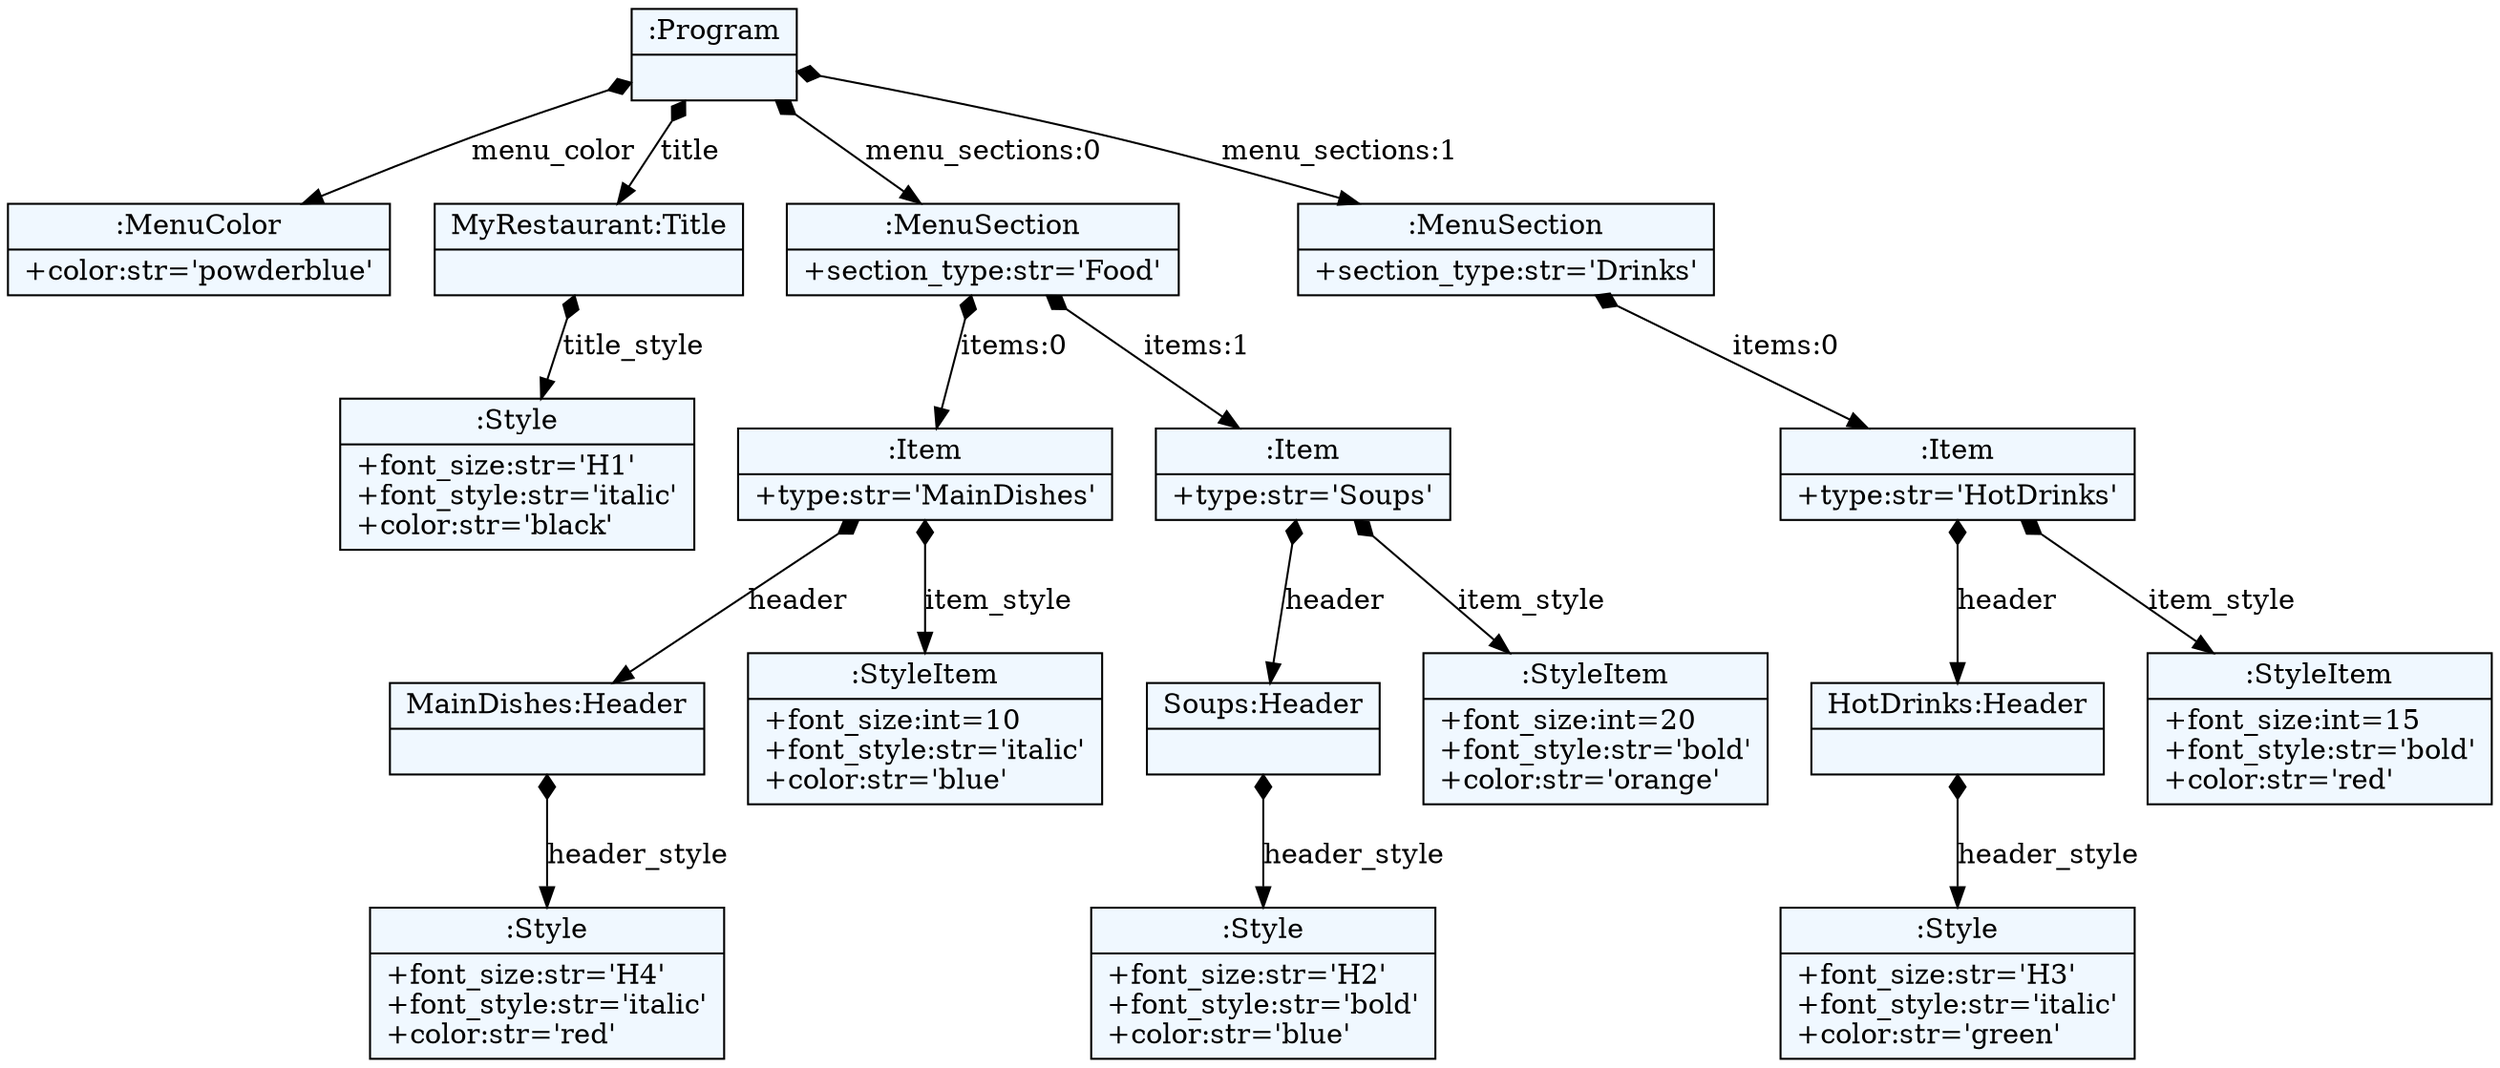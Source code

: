 
    digraph textX {
    fontname = "Bitstream Vera Sans"
    fontsize = 8
    node[
        shape=record,
        style=filled,
        fillcolor=aliceblue
    ]
    nodesep = 0.3
    edge[dir=black,arrowtail=empty]


1625278295408 -> 1625278295696 [label="menu_color" arrowtail=diamond dir=both]
1625278295696[label="{:MenuColor|+color:str='powderblue'\l}"]
1625278295408 -> 1625278299152 [label="title" arrowtail=diamond dir=both]
1625278299152 -> 1625278298096 [label="title_style" arrowtail=diamond dir=both]
1625278298096[label="{:Style|+font_size:str='H1'\l+font_style:str='italic'\l+color:str='black'\l}"]
1625278299152[label="{MyRestaurant:Title|}"]
1625278295408 -> 1625278298048 [label="menu_sections:0" arrowtail=diamond dir=both]
1625278298048 -> 1625278296656 [label="items:0" arrowtail=diamond dir=both]
1625278296656 -> 1625278291616 [label="header" arrowtail=diamond dir=both]
1625278291616 -> 1625278293776 [label="header_style" arrowtail=diamond dir=both]
1625278293776[label="{:Style|+font_size:str='H4'\l+font_style:str='italic'\l+color:str='red'\l}"]
1625278291616[label="{MainDishes:Header|}"]
1625278296656 -> 1625278293728 [label="item_style" arrowtail=diamond dir=both]
1625278293728[label="{:StyleItem|+font_size:int=10\l+font_style:str='italic'\l+color:str='blue'\l}"]
1625278296656[label="{:Item|+type:str='MainDishes'\l}"]
1625278298048 -> 1625278299248 [label="items:1" arrowtail=diamond dir=both]
1625278299248 -> 1625278293008 [label="header" arrowtail=diamond dir=both]
1625278293008 -> 1625278297424 [label="header_style" arrowtail=diamond dir=both]
1625278297424[label="{:Style|+font_size:str='H2'\l+font_style:str='bold'\l+color:str='blue'\l}"]
1625278293008[label="{Soups:Header|}"]
1625278299248 -> 1625278299008 [label="item_style" arrowtail=diamond dir=both]
1625278299008[label="{:StyleItem|+font_size:int=20\l+font_style:str='bold'\l+color:str='orange'\l}"]
1625278299248[label="{:Item|+type:str='Soups'\l}"]
1625278298048[label="{:MenuSection|+section_type:str='Food'\l}"]
1625278295408 -> 1625278299632 [label="menu_sections:1" arrowtail=diamond dir=both]
1625278299632 -> 1625278295168 [label="items:0" arrowtail=diamond dir=both]
1625278295168 -> 1625278295504 [label="header" arrowtail=diamond dir=both]
1625278295504 -> 1625278296080 [label="header_style" arrowtail=diamond dir=both]
1625278296080[label="{:Style|+font_size:str='H3'\l+font_style:str='italic'\l+color:str='green'\l}"]
1625278295504[label="{HotDrinks:Header|}"]
1625278295168 -> 1625278296032 [label="item_style" arrowtail=diamond dir=both]
1625278296032[label="{:StyleItem|+font_size:int=15\l+font_style:str='bold'\l+color:str='red'\l}"]
1625278295168[label="{:Item|+type:str='HotDrinks'\l}"]
1625278299632[label="{:MenuSection|+section_type:str='Drinks'\l}"]
1625278295408[label="{:Program|}"]

}
